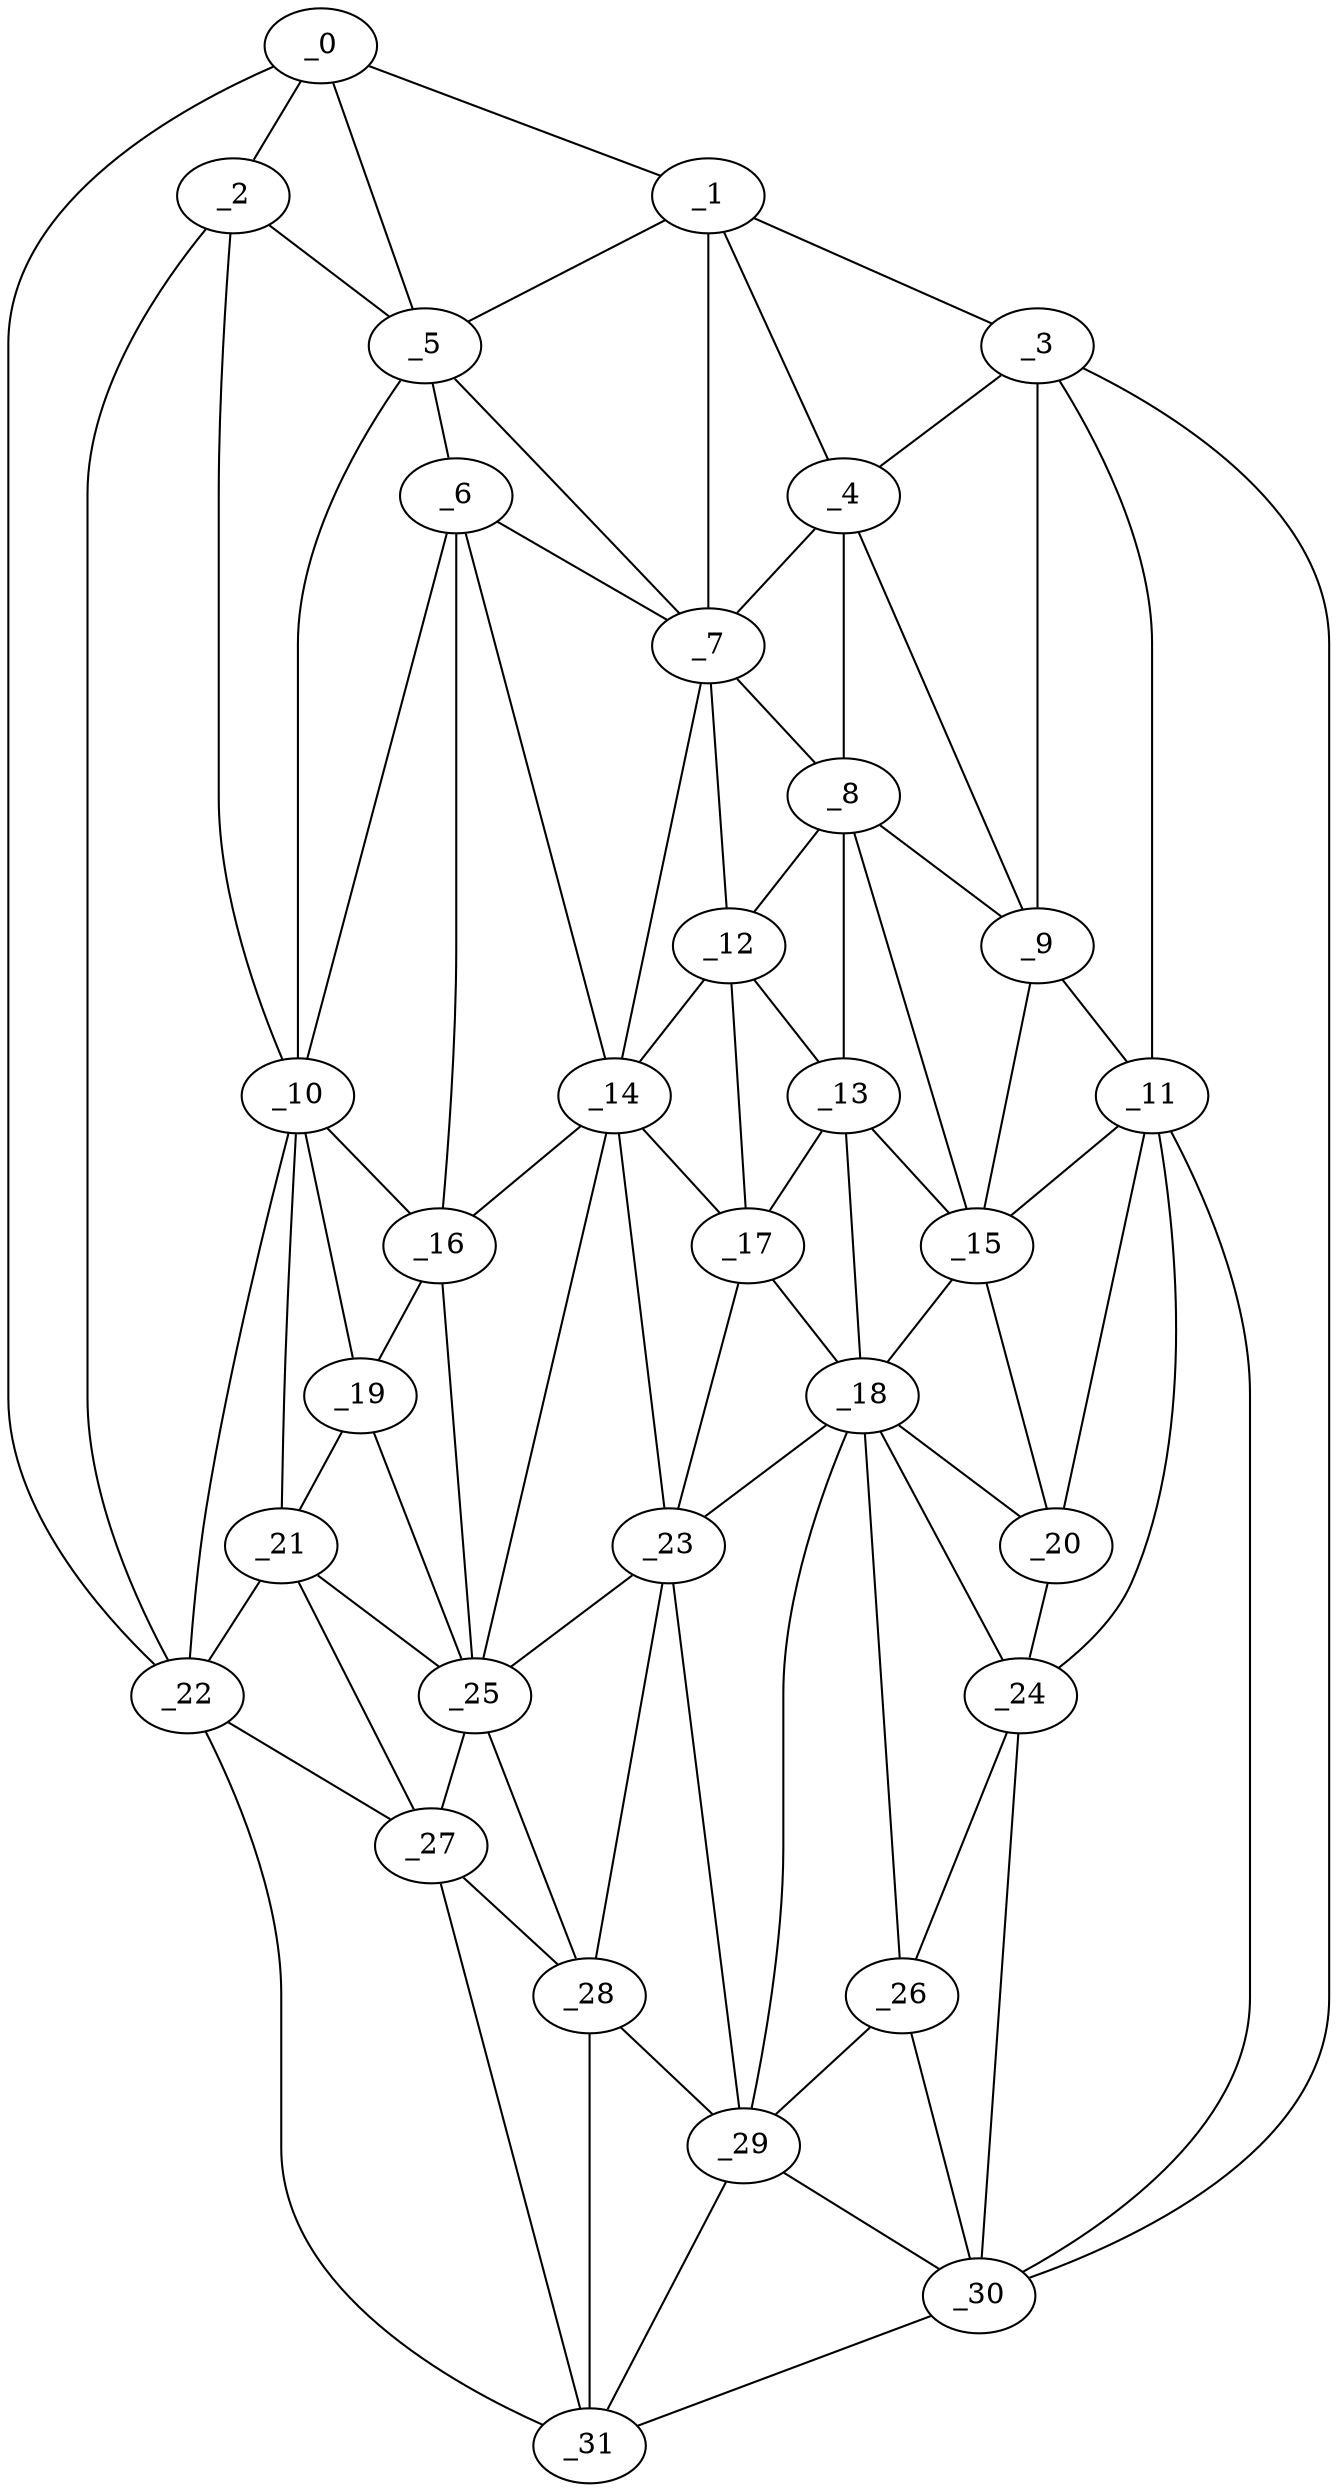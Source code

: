 graph "obj65__315.gxl" {
	_0	 [x=24,
		y=24];
	_1	 [x=32,
		y=120];
	_0 -- _1	 [valence=1];
	_2	 [x=40,
		y=31];
	_0 -- _2	 [valence=2];
	_5	 [x=55,
		y=67];
	_0 -- _5	 [valence=1];
	_22	 [x=87,
		y=2];
	_0 -- _22	 [valence=1];
	_3	 [x=48,
		y=125];
	_1 -- _3	 [valence=1];
	_4	 [x=52,
		y=113];
	_1 -- _4	 [valence=2];
	_1 -- _5	 [valence=2];
	_7	 [x=60,
		y=77];
	_1 -- _7	 [valence=2];
	_2 -- _5	 [valence=2];
	_10	 [x=66,
		y=46];
	_2 -- _10	 [valence=2];
	_2 -- _22	 [valence=2];
	_3 -- _4	 [valence=1];
	_9	 [x=63,
		y=112];
	_3 -- _9	 [valence=2];
	_11	 [x=71,
		y=109];
	_3 -- _11	 [valence=1];
	_30	 [x=102,
		y=105];
	_3 -- _30	 [valence=1];
	_4 -- _7	 [valence=1];
	_8	 [x=62,
		y=82];
	_4 -- _8	 [valence=1];
	_4 -- _9	 [valence=2];
	_6	 [x=59,
		y=65];
	_5 -- _6	 [valence=2];
	_5 -- _7	 [valence=1];
	_5 -- _10	 [valence=2];
	_6 -- _7	 [valence=1];
	_6 -- _10	 [valence=1];
	_14	 [x=74,
		y=72];
	_6 -- _14	 [valence=2];
	_16	 [x=76,
		y=60];
	_6 -- _16	 [valence=1];
	_7 -- _8	 [valence=2];
	_12	 [x=72,
		y=80];
	_7 -- _12	 [valence=2];
	_7 -- _14	 [valence=2];
	_8 -- _9	 [valence=2];
	_8 -- _12	 [valence=1];
	_13	 [x=73,
		y=85];
	_8 -- _13	 [valence=2];
	_15	 [x=74,
		y=94];
	_8 -- _15	 [valence=2];
	_9 -- _11	 [valence=2];
	_9 -- _15	 [valence=1];
	_10 -- _16	 [valence=2];
	_19	 [x=80,
		y=58];
	_10 -- _19	 [valence=1];
	_21	 [x=85,
		y=56];
	_10 -- _21	 [valence=1];
	_10 -- _22	 [valence=2];
	_11 -- _15	 [valence=2];
	_20	 [x=80,
		y=100];
	_11 -- _20	 [valence=2];
	_24	 [x=87,
		y=102];
	_11 -- _24	 [valence=1];
	_11 -- _30	 [valence=2];
	_12 -- _13	 [valence=2];
	_12 -- _14	 [valence=2];
	_17	 [x=77,
		y=77];
	_12 -- _17	 [valence=2];
	_13 -- _15	 [valence=1];
	_13 -- _17	 [valence=2];
	_18	 [x=78,
		y=91];
	_13 -- _18	 [valence=2];
	_14 -- _16	 [valence=1];
	_14 -- _17	 [valence=2];
	_23	 [x=87,
		y=73];
	_14 -- _23	 [valence=2];
	_25	 [x=89,
		y=67];
	_14 -- _25	 [valence=2];
	_15 -- _18	 [valence=2];
	_15 -- _20	 [valence=2];
	_16 -- _19	 [valence=1];
	_16 -- _25	 [valence=2];
	_17 -- _18	 [valence=2];
	_17 -- _23	 [valence=1];
	_18 -- _20	 [valence=2];
	_18 -- _23	 [valence=2];
	_18 -- _24	 [valence=2];
	_26	 [x=95,
		y=99];
	_18 -- _26	 [valence=2];
	_29	 [x=101,
		y=84];
	_18 -- _29	 [valence=2];
	_19 -- _21	 [valence=2];
	_19 -- _25	 [valence=2];
	_20 -- _24	 [valence=2];
	_21 -- _22	 [valence=2];
	_21 -- _25	 [valence=1];
	_27	 [x=99,
		y=54];
	_21 -- _27	 [valence=1];
	_22 -- _27	 [valence=2];
	_31	 [x=106,
		y=7];
	_22 -- _31	 [valence=1];
	_23 -- _25	 [valence=1];
	_28	 [x=100,
		y=71];
	_23 -- _28	 [valence=2];
	_23 -- _29	 [valence=2];
	_24 -- _26	 [valence=2];
	_24 -- _30	 [valence=2];
	_25 -- _27	 [valence=1];
	_25 -- _28	 [valence=2];
	_26 -- _29	 [valence=2];
	_26 -- _30	 [valence=2];
	_27 -- _28	 [valence=1];
	_27 -- _31	 [valence=2];
	_28 -- _29	 [valence=2];
	_28 -- _31	 [valence=2];
	_29 -- _30	 [valence=1];
	_29 -- _31	 [valence=1];
	_30 -- _31	 [valence=1];
}
